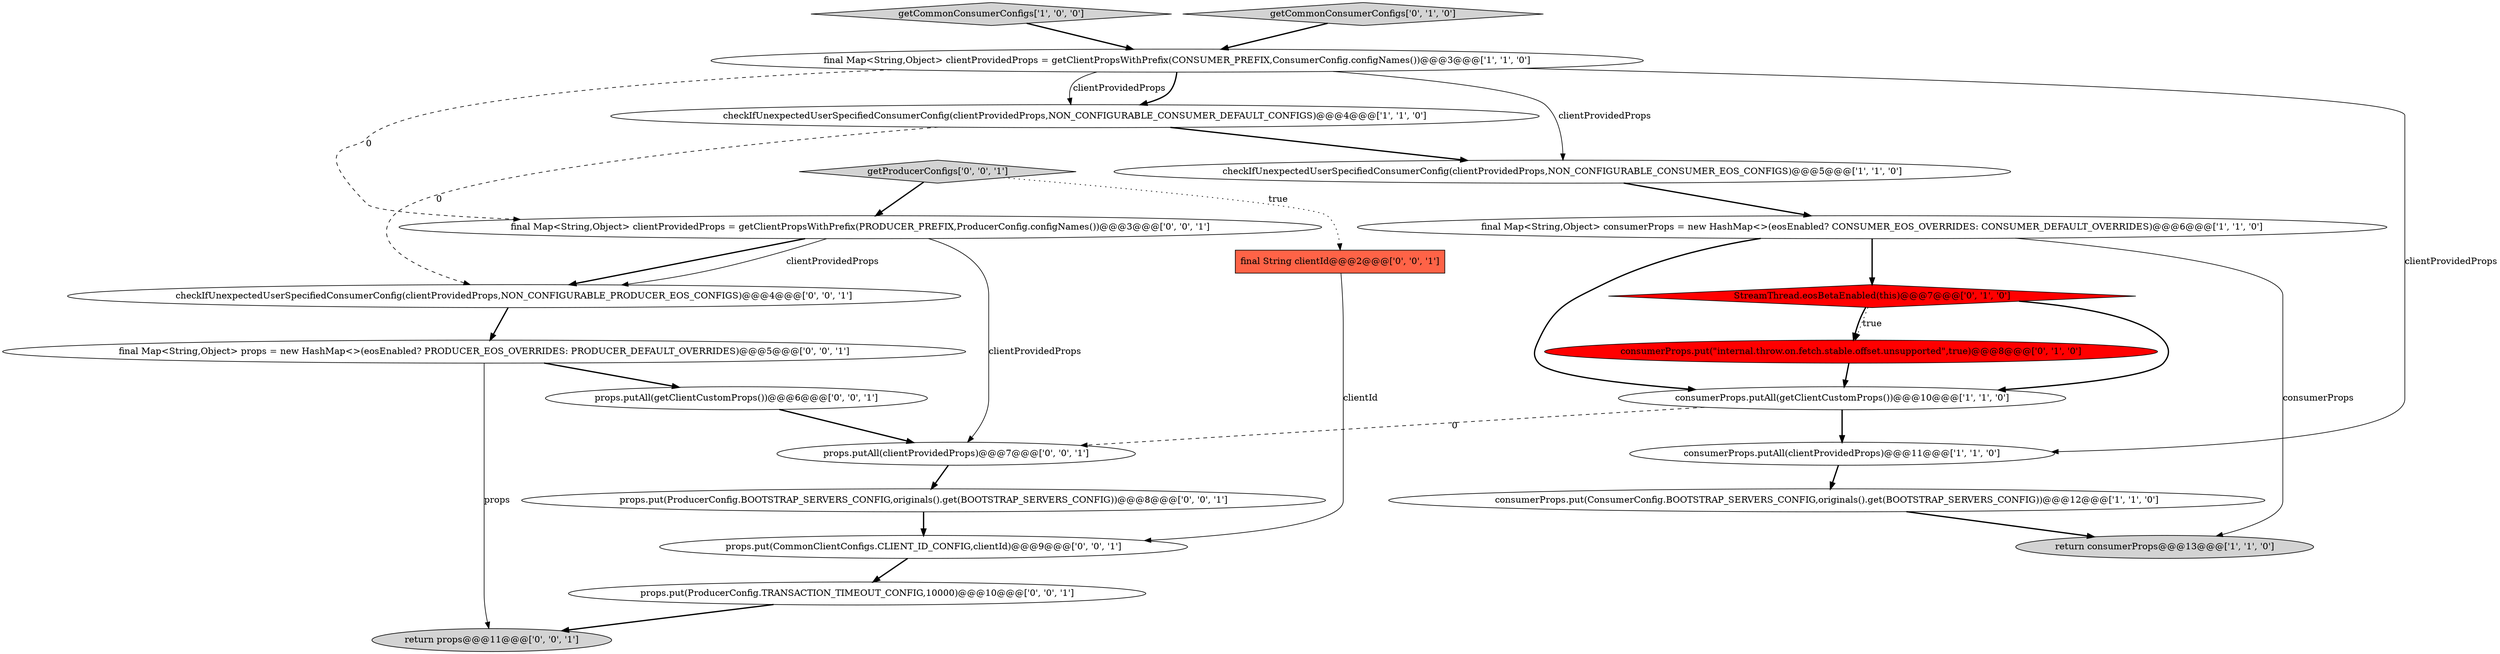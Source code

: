 digraph {
16 [style = filled, label = "props.putAll(clientProvidedProps)@@@7@@@['0', '0', '1']", fillcolor = white, shape = ellipse image = "AAA0AAABBB3BBB"];
18 [style = filled, label = "props.put(ProducerConfig.TRANSACTION_TIMEOUT_CONFIG,10000)@@@10@@@['0', '0', '1']", fillcolor = white, shape = ellipse image = "AAA0AAABBB3BBB"];
17 [style = filled, label = "final Map<String,Object> clientProvidedProps = getClientPropsWithPrefix(PRODUCER_PREFIX,ProducerConfig.configNames())@@@3@@@['0', '0', '1']", fillcolor = white, shape = ellipse image = "AAA0AAABBB3BBB"];
3 [style = filled, label = "final Map<String,Object> clientProvidedProps = getClientPropsWithPrefix(CONSUMER_PREFIX,ConsumerConfig.configNames())@@@3@@@['1', '1', '0']", fillcolor = white, shape = ellipse image = "AAA0AAABBB1BBB"];
22 [style = filled, label = "props.put(ProducerConfig.BOOTSTRAP_SERVERS_CONFIG,originals().get(BOOTSTRAP_SERVERS_CONFIG))@@@8@@@['0', '0', '1']", fillcolor = white, shape = ellipse image = "AAA0AAABBB3BBB"];
20 [style = filled, label = "return props@@@11@@@['0', '0', '1']", fillcolor = lightgray, shape = ellipse image = "AAA0AAABBB3BBB"];
0 [style = filled, label = "getCommonConsumerConfigs['1', '0', '0']", fillcolor = lightgray, shape = diamond image = "AAA0AAABBB1BBB"];
5 [style = filled, label = "consumerProps.put(ConsumerConfig.BOOTSTRAP_SERVERS_CONFIG,originals().get(BOOTSTRAP_SERVERS_CONFIG))@@@12@@@['1', '1', '0']", fillcolor = white, shape = ellipse image = "AAA0AAABBB1BBB"];
4 [style = filled, label = "return consumerProps@@@13@@@['1', '1', '0']", fillcolor = lightgray, shape = ellipse image = "AAA0AAABBB1BBB"];
21 [style = filled, label = "props.putAll(getClientCustomProps())@@@6@@@['0', '0', '1']", fillcolor = white, shape = ellipse image = "AAA0AAABBB3BBB"];
9 [style = filled, label = "consumerProps.put(\"internal.throw.on.fetch.stable.offset.unsupported\",true)@@@8@@@['0', '1', '0']", fillcolor = red, shape = ellipse image = "AAA1AAABBB2BBB"];
14 [style = filled, label = "final Map<String,Object> props = new HashMap<>(eosEnabled? PRODUCER_EOS_OVERRIDES: PRODUCER_DEFAULT_OVERRIDES)@@@5@@@['0', '0', '1']", fillcolor = white, shape = ellipse image = "AAA0AAABBB3BBB"];
10 [style = filled, label = "StreamThread.eosBetaEnabled(this)@@@7@@@['0', '1', '0']", fillcolor = red, shape = diamond image = "AAA1AAABBB2BBB"];
19 [style = filled, label = "props.put(CommonClientConfigs.CLIENT_ID_CONFIG,clientId)@@@9@@@['0', '0', '1']", fillcolor = white, shape = ellipse image = "AAA0AAABBB3BBB"];
15 [style = filled, label = "checkIfUnexpectedUserSpecifiedConsumerConfig(clientProvidedProps,NON_CONFIGURABLE_PRODUCER_EOS_CONFIGS)@@@4@@@['0', '0', '1']", fillcolor = white, shape = ellipse image = "AAA0AAABBB3BBB"];
11 [style = filled, label = "getCommonConsumerConfigs['0', '1', '0']", fillcolor = lightgray, shape = diamond image = "AAA0AAABBB2BBB"];
13 [style = filled, label = "getProducerConfigs['0', '0', '1']", fillcolor = lightgray, shape = diamond image = "AAA0AAABBB3BBB"];
7 [style = filled, label = "checkIfUnexpectedUserSpecifiedConsumerConfig(clientProvidedProps,NON_CONFIGURABLE_CONSUMER_EOS_CONFIGS)@@@5@@@['1', '1', '0']", fillcolor = white, shape = ellipse image = "AAA0AAABBB1BBB"];
12 [style = filled, label = "final String clientId@@@2@@@['0', '0', '1']", fillcolor = tomato, shape = box image = "AAA0AAABBB3BBB"];
2 [style = filled, label = "checkIfUnexpectedUserSpecifiedConsumerConfig(clientProvidedProps,NON_CONFIGURABLE_CONSUMER_DEFAULT_CONFIGS)@@@4@@@['1', '1', '0']", fillcolor = white, shape = ellipse image = "AAA0AAABBB1BBB"];
6 [style = filled, label = "consumerProps.putAll(clientProvidedProps)@@@11@@@['1', '1', '0']", fillcolor = white, shape = ellipse image = "AAA0AAABBB1BBB"];
8 [style = filled, label = "final Map<String,Object> consumerProps = new HashMap<>(eosEnabled? CONSUMER_EOS_OVERRIDES: CONSUMER_DEFAULT_OVERRIDES)@@@6@@@['1', '1', '0']", fillcolor = white, shape = ellipse image = "AAA0AAABBB1BBB"];
1 [style = filled, label = "consumerProps.putAll(getClientCustomProps())@@@10@@@['1', '1', '0']", fillcolor = white, shape = ellipse image = "AAA0AAABBB1BBB"];
0->3 [style = bold, label=""];
8->10 [style = bold, label=""];
19->18 [style = bold, label=""];
3->17 [style = dashed, label="0"];
14->20 [style = solid, label="props"];
15->14 [style = bold, label=""];
22->19 [style = bold, label=""];
13->12 [style = dotted, label="true"];
16->22 [style = bold, label=""];
17->16 [style = solid, label="clientProvidedProps"];
7->8 [style = bold, label=""];
10->9 [style = dotted, label="true"];
2->15 [style = dashed, label="0"];
3->7 [style = solid, label="clientProvidedProps"];
8->1 [style = bold, label=""];
6->5 [style = bold, label=""];
12->19 [style = solid, label="clientId"];
18->20 [style = bold, label=""];
13->17 [style = bold, label=""];
1->6 [style = bold, label=""];
3->2 [style = bold, label=""];
11->3 [style = bold, label=""];
1->16 [style = dashed, label="0"];
3->2 [style = solid, label="clientProvidedProps"];
5->4 [style = bold, label=""];
17->15 [style = bold, label=""];
21->16 [style = bold, label=""];
3->6 [style = solid, label="clientProvidedProps"];
10->9 [style = bold, label=""];
2->7 [style = bold, label=""];
14->21 [style = bold, label=""];
9->1 [style = bold, label=""];
10->1 [style = bold, label=""];
17->15 [style = solid, label="clientProvidedProps"];
8->4 [style = solid, label="consumerProps"];
}
